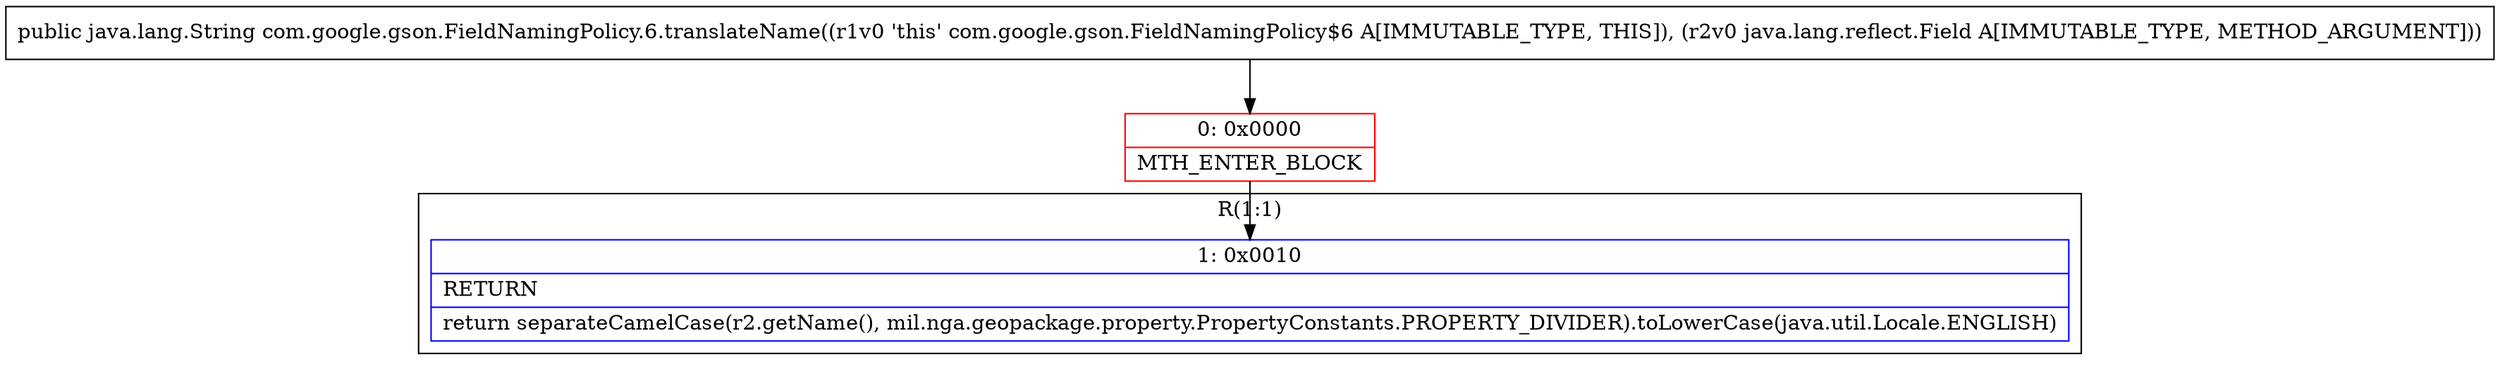 digraph "CFG forcom.google.gson.FieldNamingPolicy.6.translateName(Ljava\/lang\/reflect\/Field;)Ljava\/lang\/String;" {
subgraph cluster_Region_1835351020 {
label = "R(1:1)";
node [shape=record,color=blue];
Node_1 [shape=record,label="{1\:\ 0x0010|RETURN\l|return separateCamelCase(r2.getName(), mil.nga.geopackage.property.PropertyConstants.PROPERTY_DIVIDER).toLowerCase(java.util.Locale.ENGLISH)\l}"];
}
Node_0 [shape=record,color=red,label="{0\:\ 0x0000|MTH_ENTER_BLOCK\l}"];
MethodNode[shape=record,label="{public java.lang.String com.google.gson.FieldNamingPolicy.6.translateName((r1v0 'this' com.google.gson.FieldNamingPolicy$6 A[IMMUTABLE_TYPE, THIS]), (r2v0 java.lang.reflect.Field A[IMMUTABLE_TYPE, METHOD_ARGUMENT])) }"];
MethodNode -> Node_0;
Node_0 -> Node_1;
}

